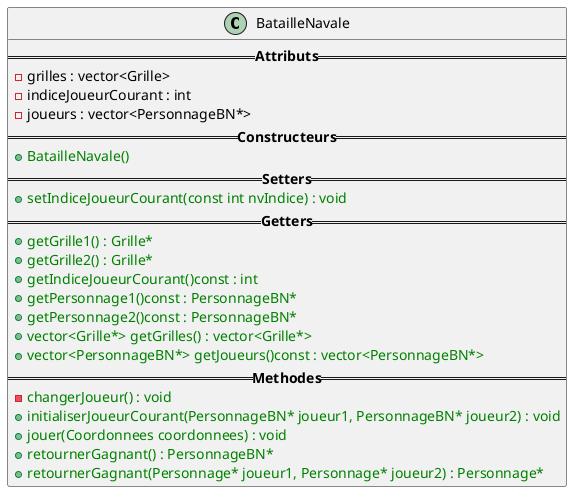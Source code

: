 @startuml
class BatailleNavale{
    ==<b>Attributs</b>==
        -grilles : vector<Grille>
        -indiceJoueurCourant : int
        -joueurs : vector<PersonnageBN*>
    ==<b>Constructeurs</b>==
        +<color:green>BatailleNavale()</color>
    ==<b>Setters</b>==
        +<color:green>setIndiceJoueurCourant(const int nvIndice) : void</color>
    ==<b>Getters</b>==
        +<color:green>getGrille1() : Grille*</color>
        +<color:green>getGrille2() : Grille*</color>
        +<color:green>getIndiceJoueurCourant()const : int</color>
        +<color:green>getPersonnage1()const : PersonnageBN*</color>
        +<color:green>getPersonnage2()const : PersonnageBN*</color>
        +<color:green>vector<Grille*> getGrilles() : vector<Grille*></color>
        +<color:green>vector<PersonnageBN*> getJoueurs()const : vector<PersonnageBN*></color>
    ==<b>Methodes</b>==
        -<color:green>changerJoueur() : void</color>
        +<color:green>initialiserJoueurCourant(PersonnageBN* joueur1, PersonnageBN* joueur2) : void</color>
        +<color:green>jouer(Coordonnees coordonnees) : void</color>
        +<color:green>retournerGagnant() : PersonnageBN*</color>
        +<color:green>retournerGagnant(Personnage* joueur1, Personnage* joueur2) : Personnage*</color>
}
@enduml
'92174ed2b2f151cbc8f0ebc365f0cfca  src/BatailleNavale.hpp
'73fe6756d0146d5a314d2905944f4b1b  src/BatailleNavale.cpp
